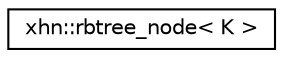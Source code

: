 digraph "Graphical Class Hierarchy"
{
  edge [fontname="Helvetica",fontsize="10",labelfontname="Helvetica",labelfontsize="10"];
  node [fontname="Helvetica",fontsize="10",shape=record];
  rankdir="LR";
  Node1 [label="xhn::rbtree_node\< K \>",height=0.2,width=0.4,color="black", fillcolor="white", style="filled",URL="$classxhn_1_1rbtree__node.html"];
}
